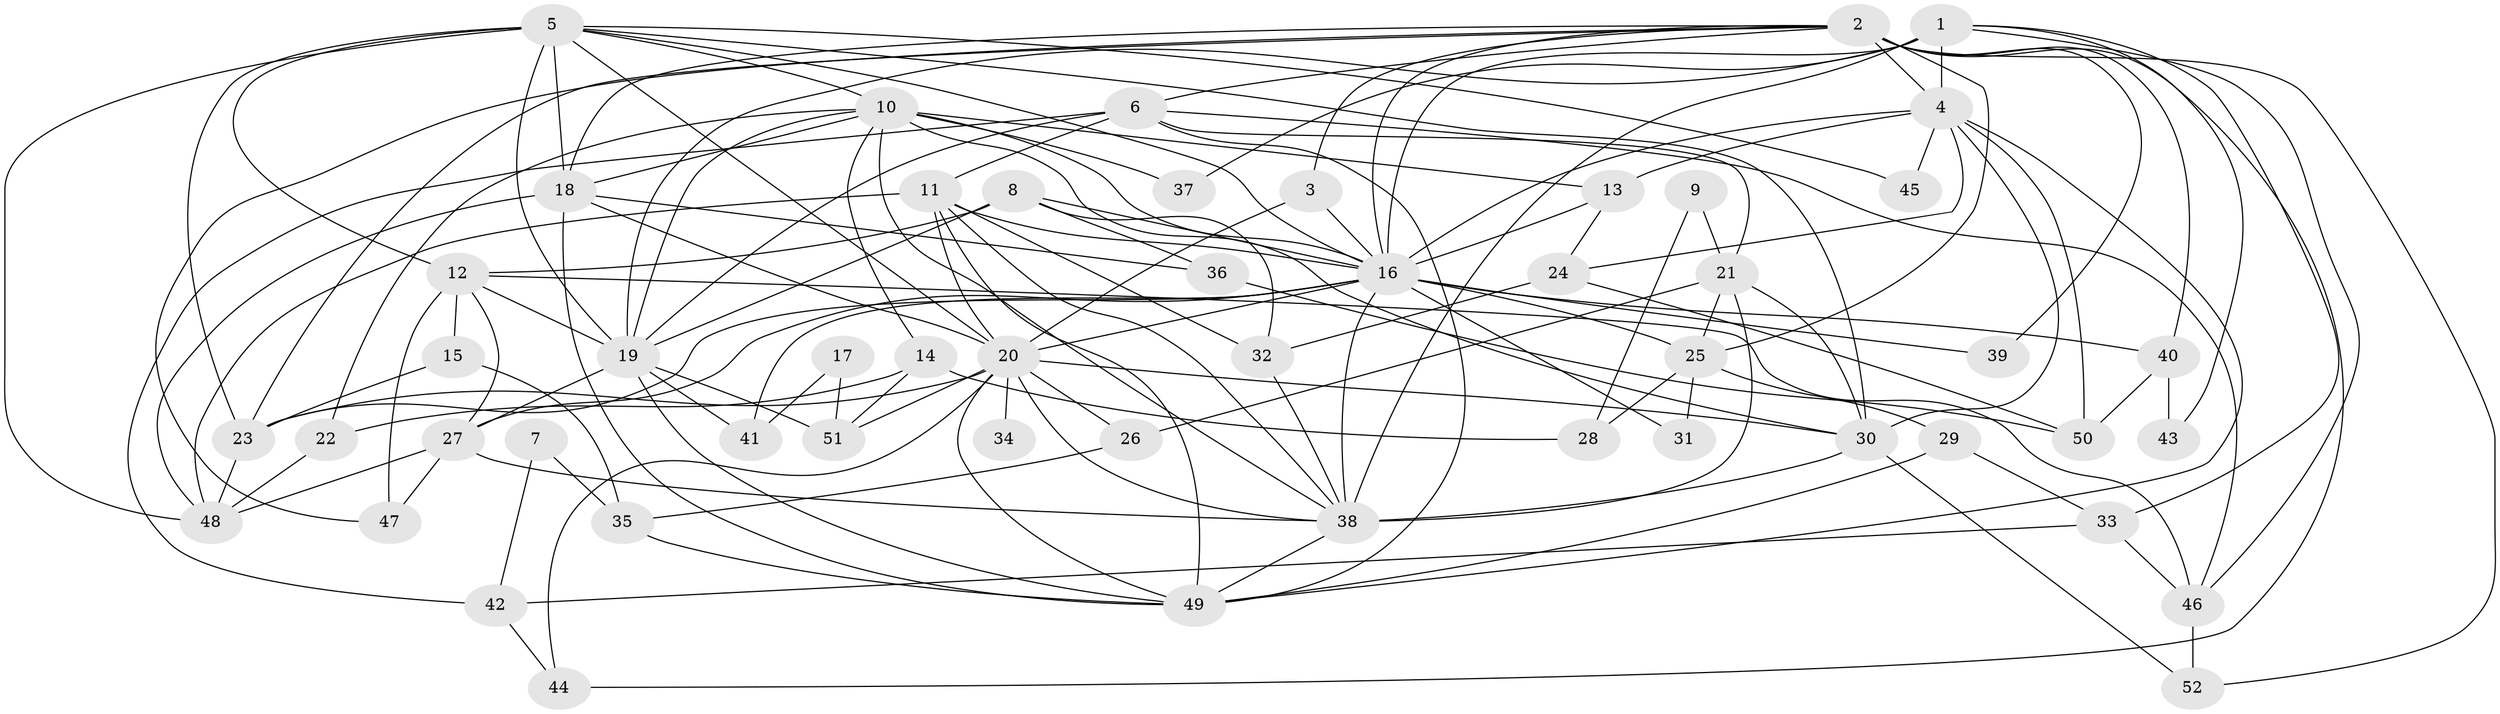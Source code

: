 // original degree distribution, {4: 0.27184466019417475, 5: 0.18446601941747573, 6: 0.10679611650485436, 2: 0.14563106796116504, 7: 0.019417475728155338, 3: 0.2524271844660194, 8: 0.009708737864077669, 9: 0.009708737864077669}
// Generated by graph-tools (version 1.1) at 2025/50/03/04/25 22:50:47]
// undirected, 52 vertices, 137 edges
graph export_dot {
  node [color=gray90,style=filled];
  1;
  2;
  3;
  4;
  5;
  6;
  7;
  8;
  9;
  10;
  11;
  12;
  13;
  14;
  15;
  16;
  17;
  18;
  19;
  20;
  21;
  22;
  23;
  24;
  25;
  26;
  27;
  28;
  29;
  30;
  31;
  32;
  33;
  34;
  35;
  36;
  37;
  38;
  39;
  40;
  41;
  42;
  43;
  44;
  45;
  46;
  47;
  48;
  49;
  50;
  51;
  52;
  1 -- 4 [weight=1.0];
  1 -- 16 [weight=1.0];
  1 -- 19 [weight=1.0];
  1 -- 33 [weight=1.0];
  1 -- 37 [weight=1.0];
  1 -- 38 [weight=1.0];
  1 -- 43 [weight=1.0];
  1 -- 46 [weight=1.0];
  2 -- 3 [weight=1.0];
  2 -- 4 [weight=2.0];
  2 -- 6 [weight=1.0];
  2 -- 16 [weight=2.0];
  2 -- 18 [weight=1.0];
  2 -- 23 [weight=1.0];
  2 -- 25 [weight=1.0];
  2 -- 39 [weight=1.0];
  2 -- 40 [weight=2.0];
  2 -- 44 [weight=1.0];
  2 -- 47 [weight=1.0];
  2 -- 52 [weight=1.0];
  3 -- 16 [weight=1.0];
  3 -- 20 [weight=2.0];
  4 -- 13 [weight=1.0];
  4 -- 16 [weight=1.0];
  4 -- 24 [weight=2.0];
  4 -- 30 [weight=1.0];
  4 -- 45 [weight=1.0];
  4 -- 49 [weight=1.0];
  4 -- 50 [weight=1.0];
  5 -- 10 [weight=1.0];
  5 -- 12 [weight=2.0];
  5 -- 16 [weight=2.0];
  5 -- 18 [weight=2.0];
  5 -- 19 [weight=1.0];
  5 -- 20 [weight=1.0];
  5 -- 23 [weight=1.0];
  5 -- 30 [weight=1.0];
  5 -- 45 [weight=1.0];
  5 -- 48 [weight=1.0];
  6 -- 11 [weight=1.0];
  6 -- 19 [weight=1.0];
  6 -- 21 [weight=1.0];
  6 -- 42 [weight=1.0];
  6 -- 46 [weight=1.0];
  6 -- 49 [weight=1.0];
  7 -- 35 [weight=1.0];
  7 -- 42 [weight=1.0];
  8 -- 12 [weight=1.0];
  8 -- 16 [weight=1.0];
  8 -- 19 [weight=1.0];
  8 -- 32 [weight=1.0];
  8 -- 36 [weight=1.0];
  9 -- 21 [weight=1.0];
  9 -- 28 [weight=1.0];
  10 -- 13 [weight=1.0];
  10 -- 14 [weight=1.0];
  10 -- 16 [weight=1.0];
  10 -- 18 [weight=1.0];
  10 -- 19 [weight=1.0];
  10 -- 22 [weight=1.0];
  10 -- 30 [weight=1.0];
  10 -- 37 [weight=1.0];
  10 -- 38 [weight=1.0];
  11 -- 16 [weight=1.0];
  11 -- 20 [weight=1.0];
  11 -- 32 [weight=1.0];
  11 -- 38 [weight=1.0];
  11 -- 48 [weight=1.0];
  11 -- 49 [weight=1.0];
  12 -- 15 [weight=1.0];
  12 -- 19 [weight=1.0];
  12 -- 27 [weight=1.0];
  12 -- 46 [weight=1.0];
  12 -- 47 [weight=1.0];
  13 -- 16 [weight=1.0];
  13 -- 24 [weight=1.0];
  14 -- 22 [weight=1.0];
  14 -- 28 [weight=1.0];
  14 -- 51 [weight=1.0];
  15 -- 23 [weight=1.0];
  15 -- 35 [weight=1.0];
  16 -- 20 [weight=1.0];
  16 -- 23 [weight=1.0];
  16 -- 25 [weight=1.0];
  16 -- 27 [weight=1.0];
  16 -- 31 [weight=1.0];
  16 -- 38 [weight=2.0];
  16 -- 39 [weight=1.0];
  16 -- 40 [weight=1.0];
  16 -- 41 [weight=1.0];
  17 -- 41 [weight=1.0];
  17 -- 51 [weight=1.0];
  18 -- 20 [weight=1.0];
  18 -- 36 [weight=1.0];
  18 -- 48 [weight=1.0];
  18 -- 49 [weight=1.0];
  19 -- 27 [weight=1.0];
  19 -- 41 [weight=1.0];
  19 -- 49 [weight=1.0];
  19 -- 51 [weight=1.0];
  20 -- 23 [weight=1.0];
  20 -- 26 [weight=1.0];
  20 -- 30 [weight=1.0];
  20 -- 34 [weight=2.0];
  20 -- 38 [weight=1.0];
  20 -- 44 [weight=1.0];
  20 -- 49 [weight=1.0];
  20 -- 51 [weight=1.0];
  21 -- 25 [weight=1.0];
  21 -- 26 [weight=1.0];
  21 -- 30 [weight=1.0];
  21 -- 38 [weight=1.0];
  22 -- 48 [weight=1.0];
  23 -- 48 [weight=1.0];
  24 -- 32 [weight=2.0];
  24 -- 50 [weight=1.0];
  25 -- 28 [weight=1.0];
  25 -- 29 [weight=1.0];
  25 -- 31 [weight=1.0];
  26 -- 35 [weight=1.0];
  27 -- 38 [weight=1.0];
  27 -- 47 [weight=1.0];
  27 -- 48 [weight=1.0];
  29 -- 33 [weight=1.0];
  29 -- 49 [weight=1.0];
  30 -- 38 [weight=2.0];
  30 -- 52 [weight=1.0];
  32 -- 38 [weight=1.0];
  33 -- 42 [weight=1.0];
  33 -- 46 [weight=1.0];
  35 -- 49 [weight=1.0];
  36 -- 50 [weight=1.0];
  38 -- 49 [weight=1.0];
  40 -- 43 [weight=1.0];
  40 -- 50 [weight=1.0];
  42 -- 44 [weight=1.0];
  46 -- 52 [weight=1.0];
}
